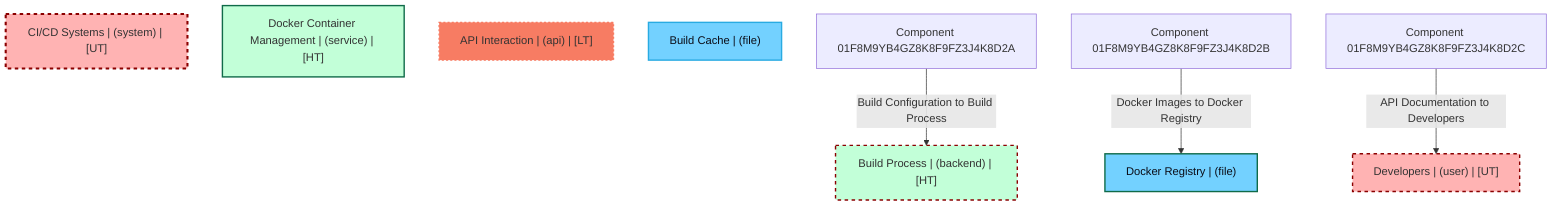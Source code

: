 graph TB
  node_01F8M9YB4GZ8K8F9FZ3J4K8D5A["Developers | (user) | [UT]"]:::untrusted
  node_01F8M9YB4GZ8K8F9FZ3J4K8D5B["CI/CD Systems | (system) | [UT]"]:::untrusted
  node_01F8M9YB4GZ8K8F9FZ3J4K8D3A["Build Process | (backend) | [HT]"]:::highTrust
  node_01F8M9YB4GZ8K8F9FZ3J4K8D3B["Docker Container Management | (service) | [HT]"]:::highTrust
  node_01F8M9YB4GZ8K8F9FZ3J4K8D3C["API Interaction | (api) | [LT]"]:::lowTrust
  node_01F8M9YB4GZ8K8F9FZ3J4K8D4A["Build Cache | (file)"]:::dataStore
  node_01F8M9YB4GZ8K8F9FZ3J4K8D4B["Docker Registry | (file)"]:::dataStore
  node_01F8M9YB4GZ8K8F9FZ3J4K8D2A["Component 01F8M9YB4GZ8K8F9FZ3J4K8D2A"]:::process,untrusted
  node_01F8M9YB4GZ8K8F9FZ3J4K8D2B["Component 01F8M9YB4GZ8K8F9FZ3J4K8D2B"]:::process,untrusted
  node_01F8M9YB4GZ8K8F9FZ3J4K8D2C["Component 01F8M9YB4GZ8K8F9FZ3J4K8D2C"]:::process,untrusted

  node_01F8M9YB4GZ8K8F9FZ3J4K8D2A -->|Build Configuration to Build Process| node_01F8M9YB4GZ8K8F9FZ3J4K8D3A:::unencryptedFlow
  node_01F8M9YB4GZ8K8F9FZ3J4K8D2B -->|Docker Images to Docker Registry| node_01F8M9YB4GZ8K8F9FZ3J4K8D4B:::encryptedFlow
  node_01F8M9YB4GZ8K8F9FZ3J4K8D2C -->|API Documentation to Developers| node_01F8M9YB4GZ8K8F9FZ3J4K8D5A:::unencryptedFlow

  classDef externalEntity fill:#FFB3B3,stroke:#8B0000,stroke-width:2px,color:#0B0D17
  classDef process fill:#C2FFD8,stroke:#106B49,stroke-width:2px,color:#0B0D17
  classDef dataStore fill:#73d1ff,stroke:#29ABE2,stroke-width:2px,color:#0B0D17
  classDef dataAsset fill:#ffa1ad,stroke:#A259FF,stroke-width:2px,color:#0B0D17
  classDef untrusted fill:#FFB3B3,stroke:#8B0000,stroke-width:3px,stroke-dasharray:5 5
  classDef lowTrust fill:#f77c63,stroke:#f77c63,stroke-width:2px,stroke-dasharray:3 3
  classDef mediumTrust fill:#FFF2B3,stroke:#7A6300,stroke-width:2px
  classDef highTrust fill:#C2FFD8,stroke:#106B49,stroke-width:2px
  classDef veryHighTrust fill:#36FF8F,stroke:#36FF8F,stroke-width:3px
  classDef public fill:#C2FFD8,stroke:#106B49,stroke-width:1px
  classDef internal fill:#FFF2B3,stroke:#7A6300,stroke-width:1px
  classDef confidential fill:#FFB3B3,stroke:#8B0000,stroke-width:2px
  classDef restricted fill:#8B0000,stroke:#8B0000,stroke-width:3px
  classDef pii fill:#ffa1ad,stroke:#A259FF,stroke-width:2px
  classDef pci fill:#8B0000,stroke:#8B0000,stroke-width:3px
  classDef phi fill:#ffa1ad,stroke:#A259FF,stroke-width:3px
  classDef encryptedFlow stroke:#106B49,stroke-width:2px
  classDef unencryptedFlow stroke:#8B0000,stroke-width:2px,stroke-dasharray:5 5
  classDef authenticatedFlow stroke:#29ABE2,stroke-width:2px
  classDef trustBoundary fill:transparent,stroke:#2E3440,stroke-width:3px,stroke-dasharray:10 5